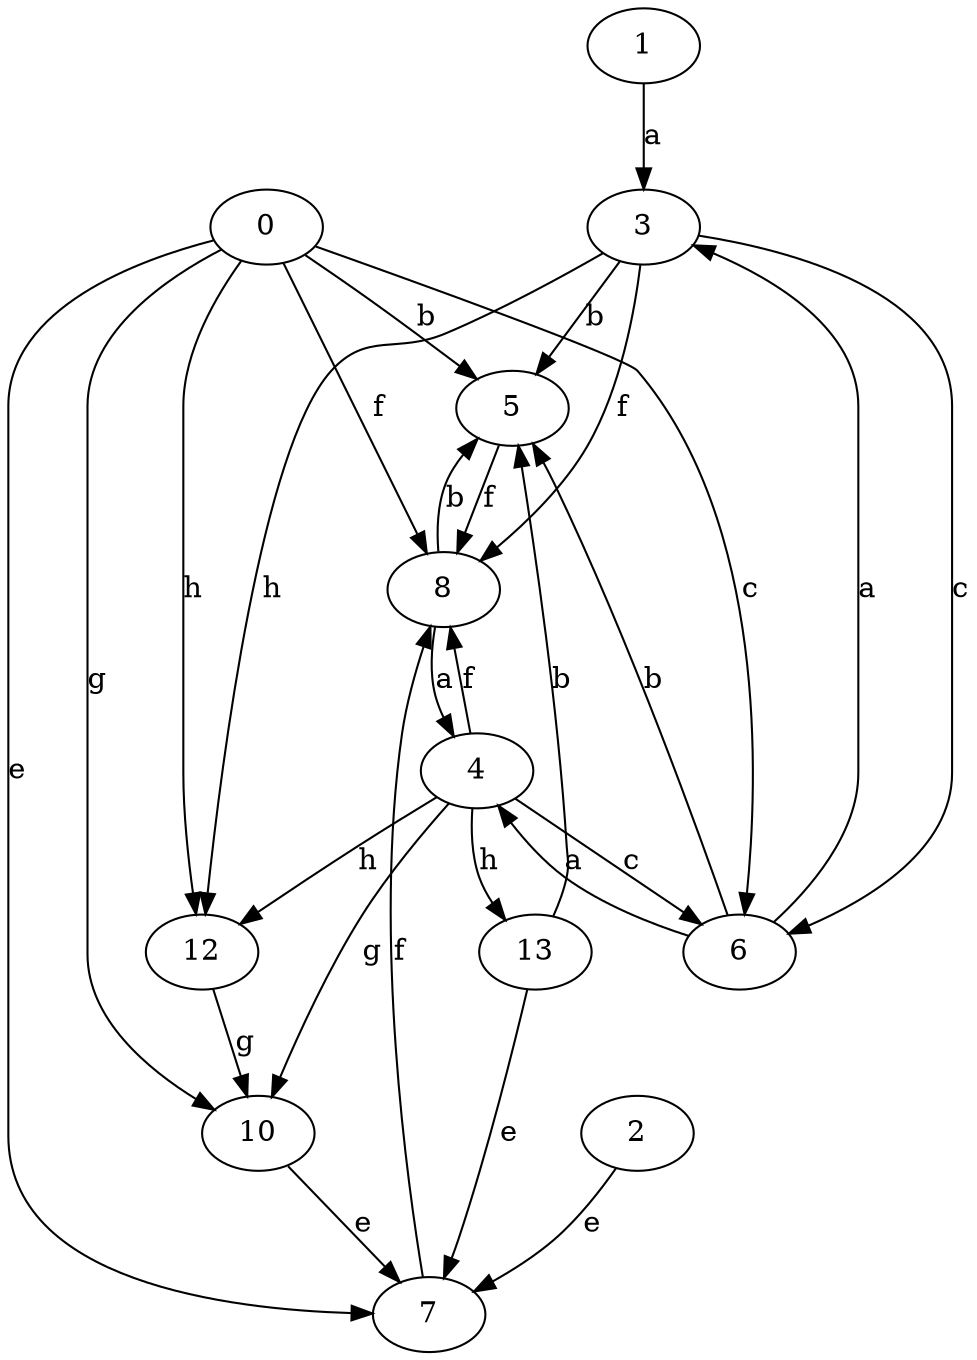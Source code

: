 strict digraph  {
3;
4;
0;
5;
6;
7;
8;
10;
12;
13;
1;
2;
3 -> 5  [label=b];
3 -> 6  [label=c];
3 -> 8  [label=f];
3 -> 12  [label=h];
4 -> 6  [label=c];
4 -> 8  [label=f];
4 -> 10  [label=g];
4 -> 12  [label=h];
4 -> 13  [label=h];
0 -> 5  [label=b];
0 -> 6  [label=c];
0 -> 7  [label=e];
0 -> 8  [label=f];
0 -> 10  [label=g];
0 -> 12  [label=h];
5 -> 8  [label=f];
6 -> 3  [label=a];
6 -> 4  [label=a];
6 -> 5  [label=b];
7 -> 8  [label=f];
8 -> 4  [label=a];
8 -> 5  [label=b];
10 -> 7  [label=e];
12 -> 10  [label=g];
13 -> 5  [label=b];
13 -> 7  [label=e];
1 -> 3  [label=a];
2 -> 7  [label=e];
}
